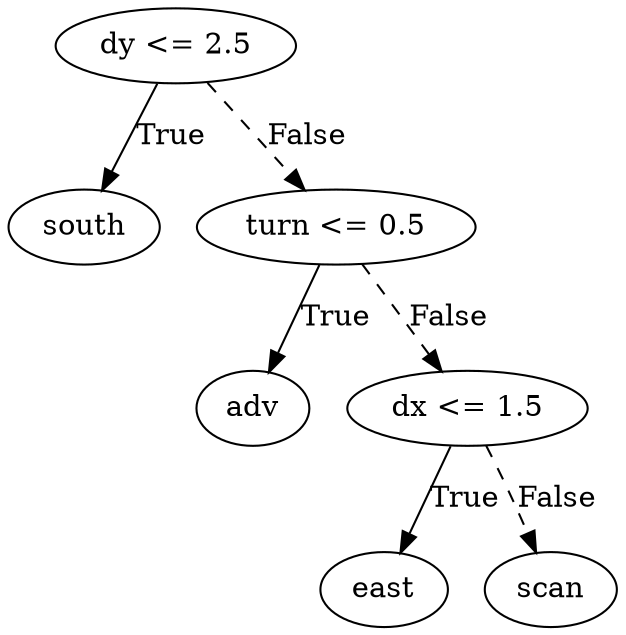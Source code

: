 digraph {
0 [label="dy <= 2.5"];
1 [label="south"];
0 -> 1 [label="True"];
2 [label="turn <= 0.5"];
3 [label="adv"];
2 -> 3 [label="True"];
4 [label="dx <= 1.5"];
5 [label="east"];
4 -> 5 [label="True"];
6 [label="scan"];
4 -> 6 [style="dashed", label="False"];
2 -> 4 [style="dashed", label="False"];
0 -> 2 [style="dashed", label="False"];

}